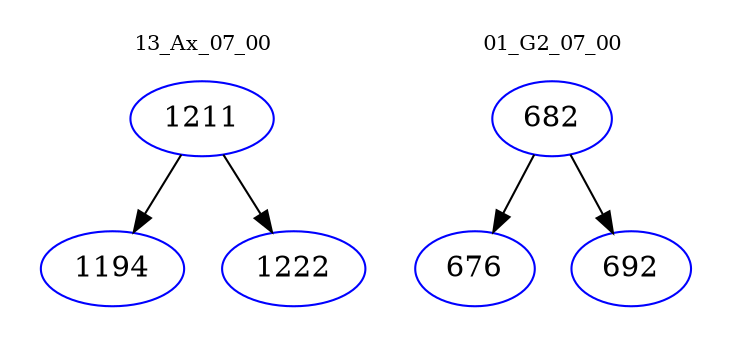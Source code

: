 digraph{
subgraph cluster_0 {
color = white
label = "13_Ax_07_00";
fontsize=10;
T0_1211 [label="1211", color="blue"]
T0_1211 -> T0_1194 [color="black"]
T0_1194 [label="1194", color="blue"]
T0_1211 -> T0_1222 [color="black"]
T0_1222 [label="1222", color="blue"]
}
subgraph cluster_1 {
color = white
label = "01_G2_07_00";
fontsize=10;
T1_682 [label="682", color="blue"]
T1_682 -> T1_676 [color="black"]
T1_676 [label="676", color="blue"]
T1_682 -> T1_692 [color="black"]
T1_692 [label="692", color="blue"]
}
}
